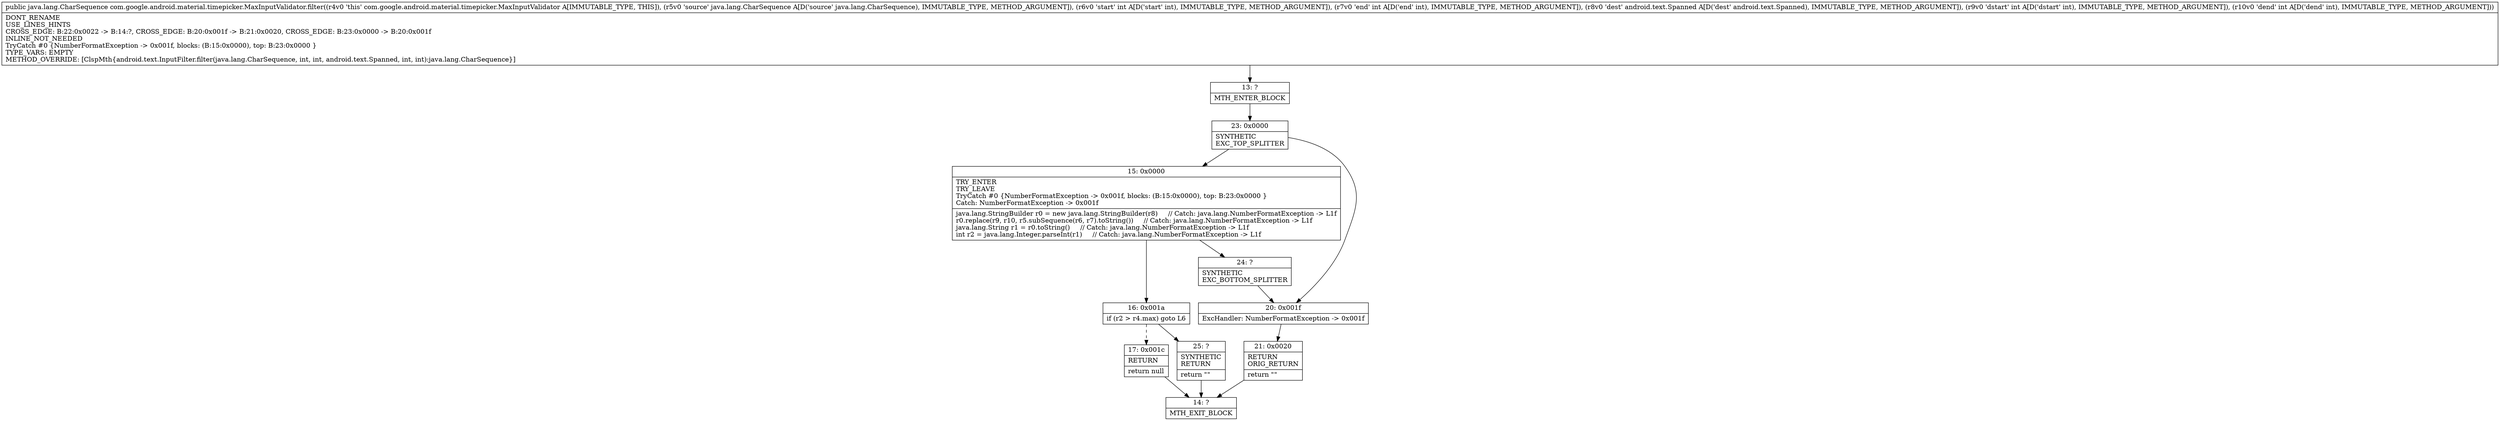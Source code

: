 digraph "CFG forcom.google.android.material.timepicker.MaxInputValidator.filter(Ljava\/lang\/CharSequence;IILandroid\/text\/Spanned;II)Ljava\/lang\/CharSequence;" {
Node_13 [shape=record,label="{13\:\ ?|MTH_ENTER_BLOCK\l}"];
Node_23 [shape=record,label="{23\:\ 0x0000|SYNTHETIC\lEXC_TOP_SPLITTER\l}"];
Node_15 [shape=record,label="{15\:\ 0x0000|TRY_ENTER\lTRY_LEAVE\lTryCatch #0 \{NumberFormatException \-\> 0x001f, blocks: (B:15:0x0000), top: B:23:0x0000 \}\lCatch: NumberFormatException \-\> 0x001f\l|java.lang.StringBuilder r0 = new java.lang.StringBuilder(r8)     \/\/ Catch: java.lang.NumberFormatException \-\> L1f\lr0.replace(r9, r10, r5.subSequence(r6, r7).toString())     \/\/ Catch: java.lang.NumberFormatException \-\> L1f\ljava.lang.String r1 = r0.toString()     \/\/ Catch: java.lang.NumberFormatException \-\> L1f\lint r2 = java.lang.Integer.parseInt(r1)     \/\/ Catch: java.lang.NumberFormatException \-\> L1f\l}"];
Node_16 [shape=record,label="{16\:\ 0x001a|if (r2 \> r4.max) goto L6\l}"];
Node_17 [shape=record,label="{17\:\ 0x001c|RETURN\l|return null\l}"];
Node_14 [shape=record,label="{14\:\ ?|MTH_EXIT_BLOCK\l}"];
Node_25 [shape=record,label="{25\:\ ?|SYNTHETIC\lRETURN\l|return \"\"\l}"];
Node_24 [shape=record,label="{24\:\ ?|SYNTHETIC\lEXC_BOTTOM_SPLITTER\l}"];
Node_20 [shape=record,label="{20\:\ 0x001f|ExcHandler: NumberFormatException \-\> 0x001f\l}"];
Node_21 [shape=record,label="{21\:\ 0x0020|RETURN\lORIG_RETURN\l|return \"\"\l}"];
MethodNode[shape=record,label="{public java.lang.CharSequence com.google.android.material.timepicker.MaxInputValidator.filter((r4v0 'this' com.google.android.material.timepicker.MaxInputValidator A[IMMUTABLE_TYPE, THIS]), (r5v0 'source' java.lang.CharSequence A[D('source' java.lang.CharSequence), IMMUTABLE_TYPE, METHOD_ARGUMENT]), (r6v0 'start' int A[D('start' int), IMMUTABLE_TYPE, METHOD_ARGUMENT]), (r7v0 'end' int A[D('end' int), IMMUTABLE_TYPE, METHOD_ARGUMENT]), (r8v0 'dest' android.text.Spanned A[D('dest' android.text.Spanned), IMMUTABLE_TYPE, METHOD_ARGUMENT]), (r9v0 'dstart' int A[D('dstart' int), IMMUTABLE_TYPE, METHOD_ARGUMENT]), (r10v0 'dend' int A[D('dend' int), IMMUTABLE_TYPE, METHOD_ARGUMENT]))  | DONT_RENAME\lUSE_LINES_HINTS\lCROSS_EDGE: B:22:0x0022 \-\> B:14:?, CROSS_EDGE: B:20:0x001f \-\> B:21:0x0020, CROSS_EDGE: B:23:0x0000 \-\> B:20:0x001f\lINLINE_NOT_NEEDED\lTryCatch #0 \{NumberFormatException \-\> 0x001f, blocks: (B:15:0x0000), top: B:23:0x0000 \}\lTYPE_VARS: EMPTY\lMETHOD_OVERRIDE: [ClspMth\{android.text.InputFilter.filter(java.lang.CharSequence, int, int, android.text.Spanned, int, int):java.lang.CharSequence\}]\l}"];
MethodNode -> Node_13;Node_13 -> Node_23;
Node_23 -> Node_15;
Node_23 -> Node_20;
Node_15 -> Node_16;
Node_15 -> Node_24;
Node_16 -> Node_17[style=dashed];
Node_16 -> Node_25;
Node_17 -> Node_14;
Node_25 -> Node_14;
Node_24 -> Node_20;
Node_20 -> Node_21;
Node_21 -> Node_14;
}

